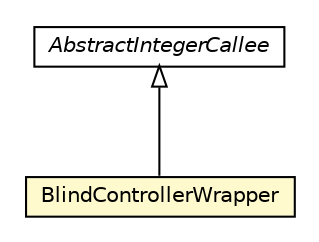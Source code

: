 #!/usr/local/bin/dot
#
# Class diagram 
# Generated by UMLGraph version R5_6-24-gf6e263 (http://www.umlgraph.org/)
#

digraph G {
	edge [fontname="Helvetica",fontsize=10,labelfontname="Helvetica",labelfontsize=10];
	node [fontname="Helvetica",fontsize=10,shape=plaintext];
	nodesep=0.25;
	ranksep=0.5;
	// org.universAAL.lddi.smarthome.exporter.devices.BlindControllerWrapper
	c104912 [label=<<table title="org.universAAL.lddi.smarthome.exporter.devices.BlindControllerWrapper" border="0" cellborder="1" cellspacing="0" cellpadding="2" port="p" bgcolor="lemonChiffon" href="./BlindControllerWrapper.html">
		<tr><td><table border="0" cellspacing="0" cellpadding="1">
<tr><td align="center" balign="center"> BlindControllerWrapper </td></tr>
		</table></td></tr>
		</table>>, URL="./BlindControllerWrapper.html", fontname="Helvetica", fontcolor="black", fontsize=10.0];
	// org.universAAL.lddi.smarthome.exporter.devices.AbstractIntegerCallee
	c104918 [label=<<table title="org.universAAL.lddi.smarthome.exporter.devices.AbstractIntegerCallee" border="0" cellborder="1" cellspacing="0" cellpadding="2" port="p" href="./AbstractIntegerCallee.html">
		<tr><td><table border="0" cellspacing="0" cellpadding="1">
<tr><td align="center" balign="center"><font face="Helvetica-Oblique"> AbstractIntegerCallee </font></td></tr>
		</table></td></tr>
		</table>>, URL="./AbstractIntegerCallee.html", fontname="Helvetica", fontcolor="black", fontsize=10.0];
	//org.universAAL.lddi.smarthome.exporter.devices.BlindControllerWrapper extends org.universAAL.lddi.smarthome.exporter.devices.AbstractIntegerCallee
	c104918:p -> c104912:p [dir=back,arrowtail=empty];
}


